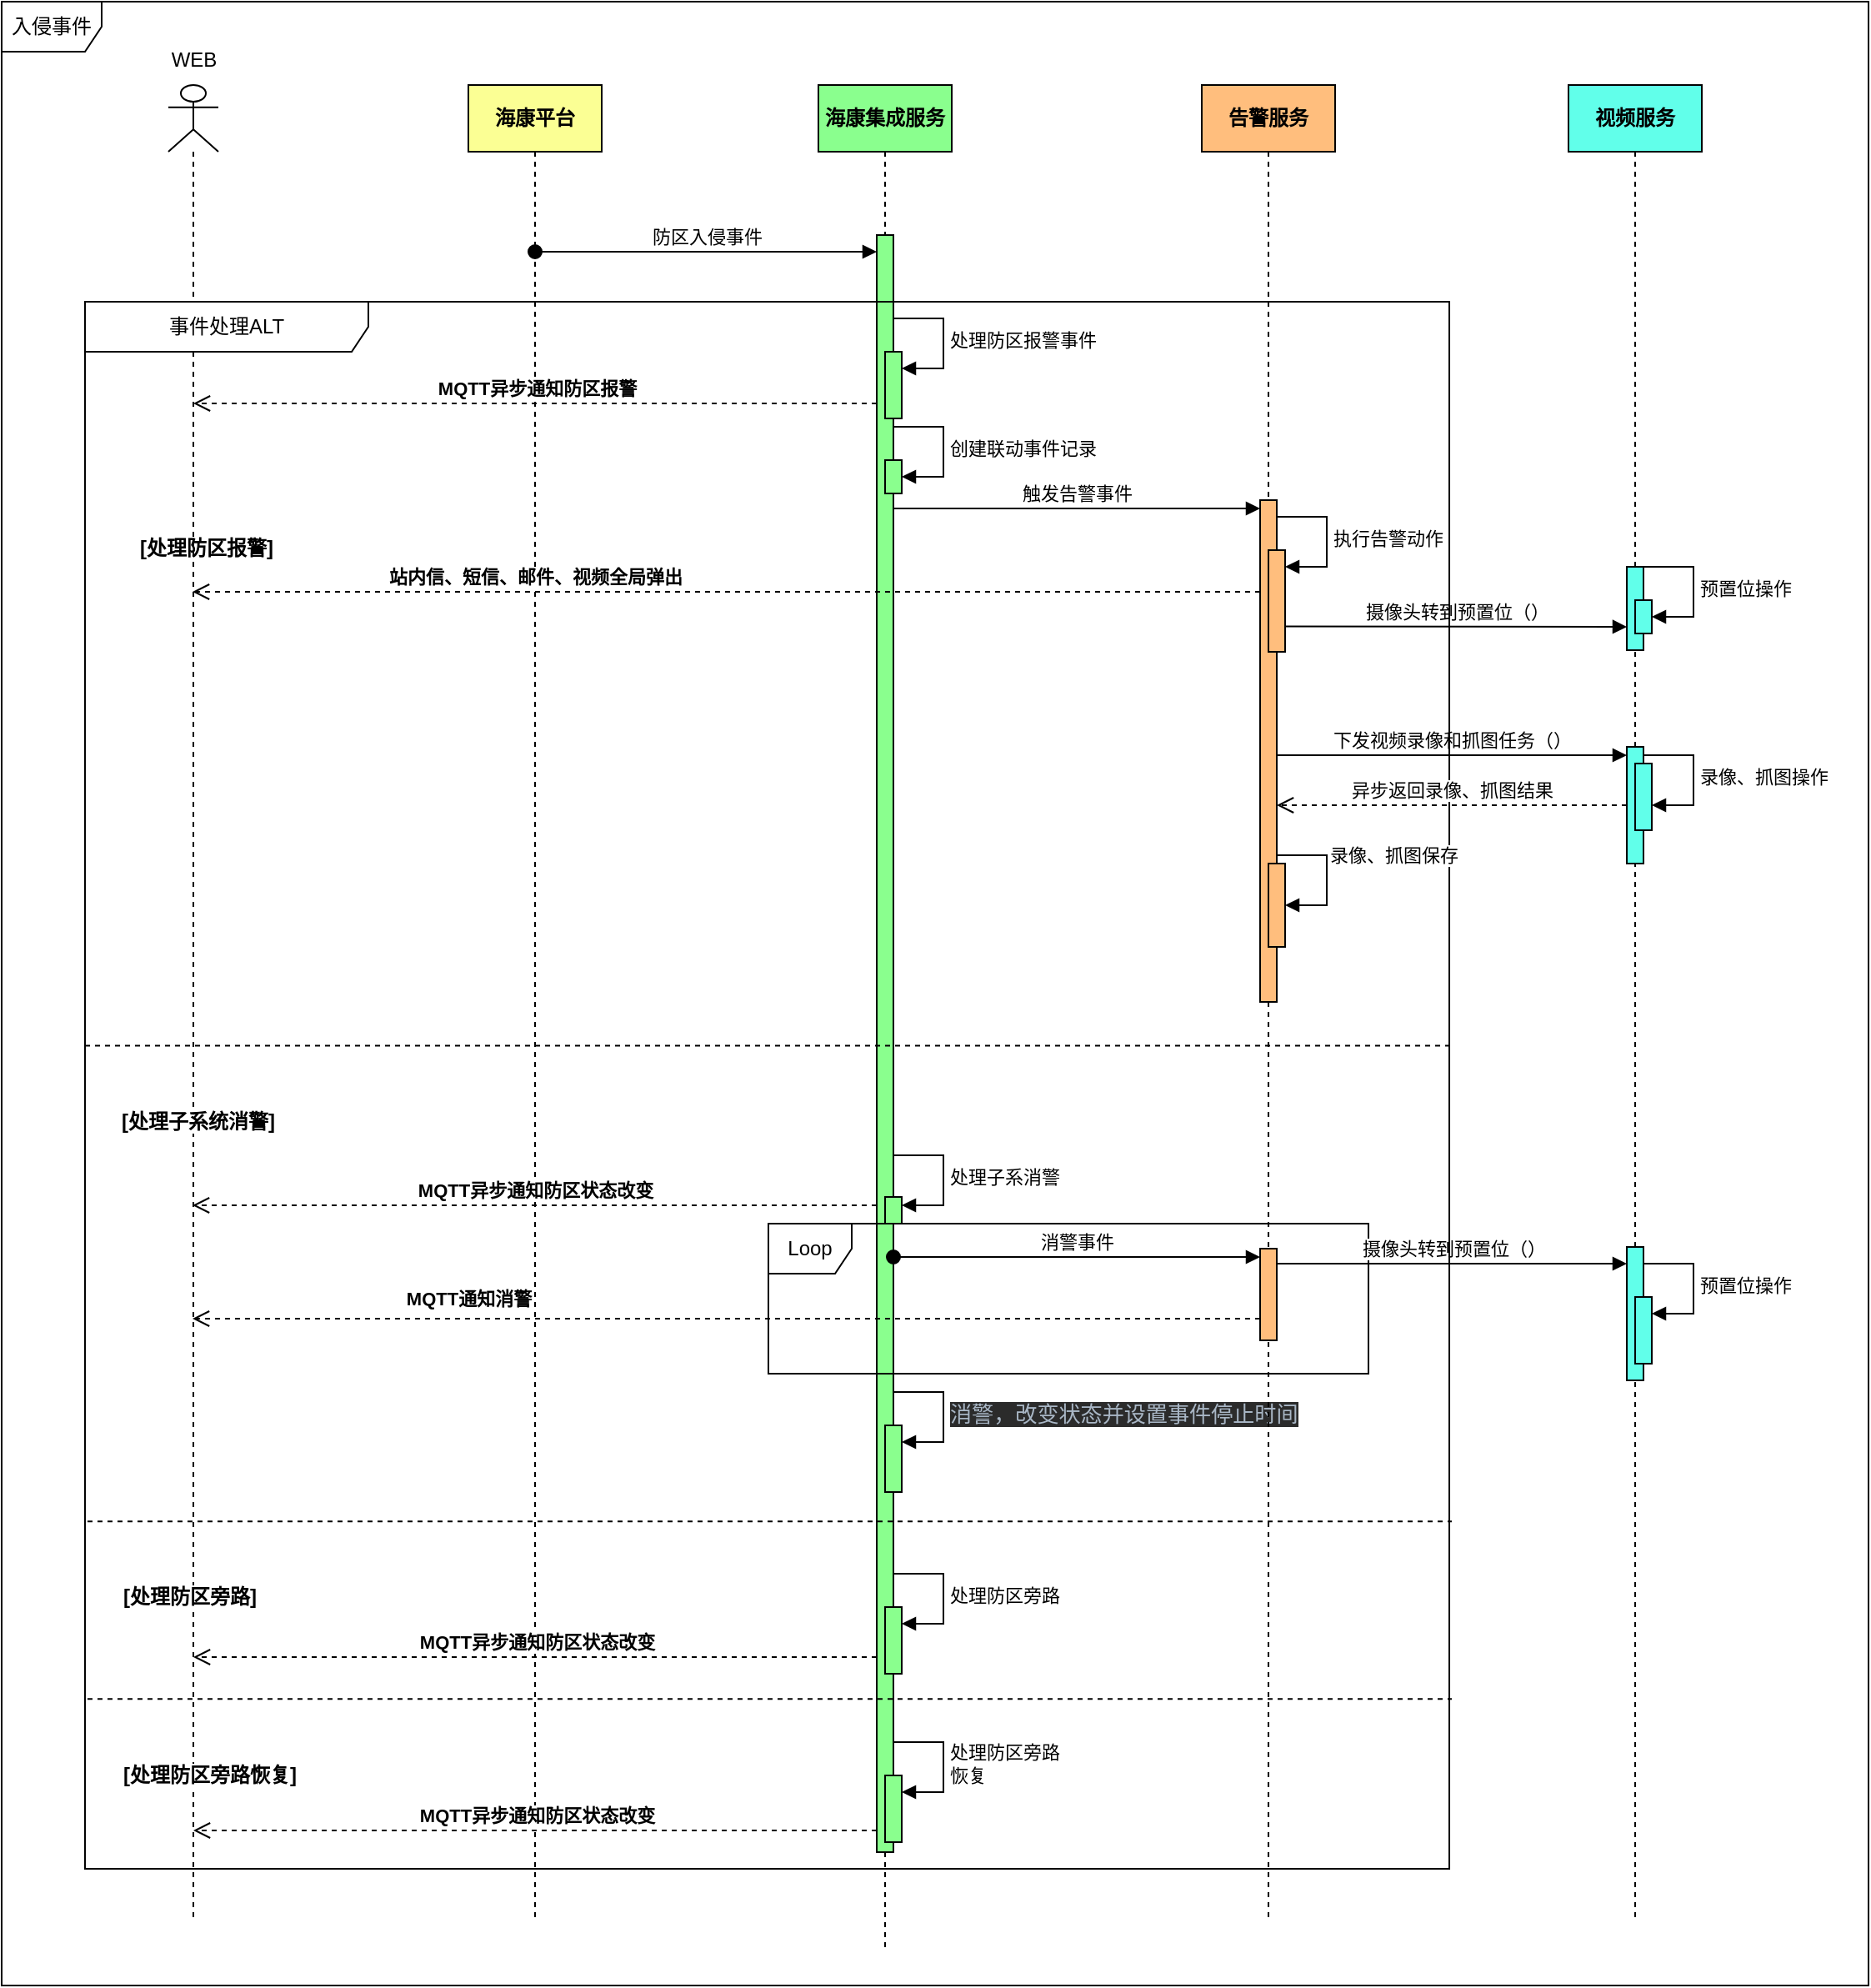 <mxfile version="21.6.6" type="github">
  <diagram id="aQzSASs5JfguMSmo7XsH" name="Page-1">
    <mxGraphModel dx="1434" dy="708" grid="1" gridSize="10" guides="1" tooltips="1" connect="1" arrows="1" fold="1" page="1" pageScale="1" pageWidth="1169" pageHeight="1654" math="0" shadow="0">
      <root>
        <mxCell id="0" />
        <mxCell id="1" parent="0" />
        <mxCell id="YnuXroIP8cR0UTHa-X0N-111" value="" style="group" vertex="1" connectable="0" parent="1">
          <mxGeometry x="28" y="48" width="1120" height="1190" as="geometry" />
        </mxCell>
        <mxCell id="U-hazBpoH-VfoaQq2mO9-1" value="&lt;b&gt;海康平台&lt;/b&gt;" style="shape=umlLifeline;perimeter=lifelinePerimeter;whiteSpace=wrap;html=1;container=1;dropTarget=0;collapsible=0;recursiveResize=0;outlineConnect=0;portConstraint=eastwest;newEdgeStyle={&quot;edgeStyle&quot;:&quot;elbowEdgeStyle&quot;,&quot;elbow&quot;:&quot;vertical&quot;,&quot;curved&quot;:0,&quot;rounded&quot;:0};fillColor=#FBFF94;" parent="YnuXroIP8cR0UTHa-X0N-111" vertex="1">
          <mxGeometry x="280" y="50" width="80" height="1100" as="geometry" />
        </mxCell>
        <mxCell id="U-hazBpoH-VfoaQq2mO9-3" value="&lt;b&gt;海康集成服务&lt;/b&gt;" style="shape=umlLifeline;perimeter=lifelinePerimeter;whiteSpace=wrap;html=1;container=1;dropTarget=0;collapsible=0;recursiveResize=0;outlineConnect=0;portConstraint=eastwest;newEdgeStyle={&quot;edgeStyle&quot;:&quot;elbowEdgeStyle&quot;,&quot;elbow&quot;:&quot;vertical&quot;,&quot;curved&quot;:0,&quot;rounded&quot;:0};fillColor=#8AFF8E;" parent="YnuXroIP8cR0UTHa-X0N-111" vertex="1">
          <mxGeometry x="490" y="50" width="80" height="1120" as="geometry" />
        </mxCell>
        <mxCell id="YnuXroIP8cR0UTHa-X0N-1" value="" style="html=1;points=[];perimeter=orthogonalPerimeter;outlineConnect=0;targetShapes=umlLifeline;portConstraint=eastwest;newEdgeStyle={&quot;edgeStyle&quot;:&quot;elbowEdgeStyle&quot;,&quot;elbow&quot;:&quot;vertical&quot;,&quot;curved&quot;:0,&quot;rounded&quot;:0};fillColor=#8AFF8E;" vertex="1" parent="U-hazBpoH-VfoaQq2mO9-3">
          <mxGeometry x="35" y="90" width="10" height="970" as="geometry" />
        </mxCell>
        <mxCell id="YnuXroIP8cR0UTHa-X0N-53" value="" style="html=1;points=[];perimeter=orthogonalPerimeter;outlineConnect=0;targetShapes=umlLifeline;portConstraint=eastwest;newEdgeStyle={&quot;edgeStyle&quot;:&quot;elbowEdgeStyle&quot;,&quot;elbow&quot;:&quot;vertical&quot;,&quot;curved&quot;:0,&quot;rounded&quot;:0};fillColor=#8AFF8E;" vertex="1" parent="U-hazBpoH-VfoaQq2mO9-3">
          <mxGeometry x="40" y="667" width="10" height="16" as="geometry" />
        </mxCell>
        <mxCell id="YnuXroIP8cR0UTHa-X0N-54" value="处理子系消警" style="html=1;align=left;spacingLeft=2;endArrow=block;rounded=0;edgeStyle=orthogonalEdgeStyle;curved=0;rounded=0;" edge="1" target="YnuXroIP8cR0UTHa-X0N-53" parent="U-hazBpoH-VfoaQq2mO9-3">
          <mxGeometry x="0.012" relative="1" as="geometry">
            <mxPoint x="45" y="642" as="sourcePoint" />
            <Array as="points">
              <mxPoint x="75" y="672" />
            </Array>
            <mxPoint as="offset" />
          </mxGeometry>
        </mxCell>
        <mxCell id="YnuXroIP8cR0UTHa-X0N-68" value="" style="html=1;points=[];perimeter=orthogonalPerimeter;outlineConnect=0;targetShapes=umlLifeline;portConstraint=eastwest;newEdgeStyle={&quot;edgeStyle&quot;:&quot;elbowEdgeStyle&quot;,&quot;elbow&quot;:&quot;vertical&quot;,&quot;curved&quot;:0,&quot;rounded&quot;:0};fillColor=#8AFF8E;" vertex="1" parent="U-hazBpoH-VfoaQq2mO9-3">
          <mxGeometry x="40" y="804" width="10" height="40" as="geometry" />
        </mxCell>
        <mxCell id="YnuXroIP8cR0UTHa-X0N-69" value="&lt;pre style=&quot;background-color:#2b2b2b;color:#a9b7c6;font-family:&#39;宋体&#39;,monospace;font-size:9.8pt;&quot;&gt;消警，改变状态并设置事件停止时间&lt;/pre&gt;" style="html=1;align=left;spacingLeft=2;endArrow=block;rounded=0;edgeStyle=orthogonalEdgeStyle;curved=0;rounded=0;" edge="1" target="YnuXroIP8cR0UTHa-X0N-68" parent="U-hazBpoH-VfoaQq2mO9-3">
          <mxGeometry relative="1" as="geometry">
            <mxPoint x="45" y="784" as="sourcePoint" />
            <Array as="points">
              <mxPoint x="75" y="814" />
            </Array>
          </mxGeometry>
        </mxCell>
        <mxCell id="YnuXroIP8cR0UTHa-X0N-70" value="" style="html=1;points=[];perimeter=orthogonalPerimeter;outlineConnect=0;targetShapes=umlLifeline;portConstraint=eastwest;newEdgeStyle={&quot;edgeStyle&quot;:&quot;elbowEdgeStyle&quot;,&quot;elbow&quot;:&quot;vertical&quot;,&quot;curved&quot;:0,&quot;rounded&quot;:0};fillColor=#8AFF8E;" vertex="1" parent="U-hazBpoH-VfoaQq2mO9-3">
          <mxGeometry x="40" y="913" width="10" height="40" as="geometry" />
        </mxCell>
        <mxCell id="YnuXroIP8cR0UTHa-X0N-71" value="处理防区旁路" style="html=1;align=left;spacingLeft=2;endArrow=block;rounded=0;edgeStyle=orthogonalEdgeStyle;curved=0;rounded=0;" edge="1" target="YnuXroIP8cR0UTHa-X0N-70" parent="U-hazBpoH-VfoaQq2mO9-3">
          <mxGeometry x="0.012" relative="1" as="geometry">
            <mxPoint x="45" y="893" as="sourcePoint" />
            <Array as="points">
              <mxPoint x="75" y="923" />
            </Array>
            <mxPoint as="offset" />
          </mxGeometry>
        </mxCell>
        <mxCell id="YnuXroIP8cR0UTHa-X0N-76" value="" style="html=1;points=[];perimeter=orthogonalPerimeter;outlineConnect=0;targetShapes=umlLifeline;portConstraint=eastwest;newEdgeStyle={&quot;edgeStyle&quot;:&quot;elbowEdgeStyle&quot;,&quot;elbow&quot;:&quot;vertical&quot;,&quot;curved&quot;:0,&quot;rounded&quot;:0};fillColor=#8AFF8E;" vertex="1" parent="U-hazBpoH-VfoaQq2mO9-3">
          <mxGeometry x="40" y="1014" width="10" height="40" as="geometry" />
        </mxCell>
        <mxCell id="YnuXroIP8cR0UTHa-X0N-77" value="处理防区旁路&lt;br&gt;恢复" style="html=1;align=left;spacingLeft=2;endArrow=block;rounded=0;edgeStyle=orthogonalEdgeStyle;curved=0;rounded=0;" edge="1" target="YnuXroIP8cR0UTHa-X0N-76" parent="U-hazBpoH-VfoaQq2mO9-3">
          <mxGeometry relative="1" as="geometry">
            <mxPoint x="45" y="994" as="sourcePoint" />
            <Array as="points">
              <mxPoint x="75" y="1024" />
            </Array>
          </mxGeometry>
        </mxCell>
        <mxCell id="YnuXroIP8cR0UTHa-X0N-79" value="" style="html=1;points=[];perimeter=orthogonalPerimeter;outlineConnect=0;targetShapes=umlLifeline;portConstraint=eastwest;newEdgeStyle={&quot;edgeStyle&quot;:&quot;elbowEdgeStyle&quot;,&quot;elbow&quot;:&quot;vertical&quot;,&quot;curved&quot;:0,&quot;rounded&quot;:0};fillColor=#8AFF8E;" vertex="1" parent="U-hazBpoH-VfoaQq2mO9-3">
          <mxGeometry x="40" y="160" width="10" height="40" as="geometry" />
        </mxCell>
        <mxCell id="YnuXroIP8cR0UTHa-X0N-80" value="处理防区报警事件" style="html=1;align=left;spacingLeft=2;endArrow=block;rounded=0;edgeStyle=orthogonalEdgeStyle;curved=0;rounded=0;" edge="1" target="YnuXroIP8cR0UTHa-X0N-79" parent="U-hazBpoH-VfoaQq2mO9-3">
          <mxGeometry x="0.012" relative="1" as="geometry">
            <mxPoint x="45" y="140" as="sourcePoint" />
            <Array as="points">
              <mxPoint x="75" y="170" />
            </Array>
            <mxPoint as="offset" />
          </mxGeometry>
        </mxCell>
        <mxCell id="YnuXroIP8cR0UTHa-X0N-81" value="" style="html=1;points=[];perimeter=orthogonalPerimeter;outlineConnect=0;targetShapes=umlLifeline;portConstraint=eastwest;newEdgeStyle={&quot;edgeStyle&quot;:&quot;elbowEdgeStyle&quot;,&quot;elbow&quot;:&quot;vertical&quot;,&quot;curved&quot;:0,&quot;rounded&quot;:0};fillColor=#8AFF8E;" vertex="1" parent="U-hazBpoH-VfoaQq2mO9-3">
          <mxGeometry x="40" y="225" width="10" height="20" as="geometry" />
        </mxCell>
        <mxCell id="YnuXroIP8cR0UTHa-X0N-82" value="创建联动事件记录" style="html=1;align=left;spacingLeft=2;endArrow=block;rounded=0;edgeStyle=orthogonalEdgeStyle;curved=0;rounded=0;" edge="1" target="YnuXroIP8cR0UTHa-X0N-81" parent="U-hazBpoH-VfoaQq2mO9-3">
          <mxGeometry relative="1" as="geometry">
            <mxPoint x="45" y="205" as="sourcePoint" />
            <Array as="points">
              <mxPoint x="75" y="235" />
            </Array>
          </mxGeometry>
        </mxCell>
        <mxCell id="U-hazBpoH-VfoaQq2mO9-4" value="&lt;b&gt;告警服务&lt;/b&gt;" style="shape=umlLifeline;perimeter=lifelinePerimeter;whiteSpace=wrap;html=1;container=1;dropTarget=0;collapsible=0;recursiveResize=0;outlineConnect=0;portConstraint=eastwest;newEdgeStyle={&quot;edgeStyle&quot;:&quot;elbowEdgeStyle&quot;,&quot;elbow&quot;:&quot;vertical&quot;,&quot;curved&quot;:0,&quot;rounded&quot;:0};fillColor=#FFBE7D;" parent="YnuXroIP8cR0UTHa-X0N-111" vertex="1">
          <mxGeometry x="720" y="50" width="80" height="1100" as="geometry" />
        </mxCell>
        <mxCell id="YnuXroIP8cR0UTHa-X0N-83" value="" style="html=1;points=[];perimeter=orthogonalPerimeter;outlineConnect=0;targetShapes=umlLifeline;portConstraint=eastwest;newEdgeStyle={&quot;edgeStyle&quot;:&quot;elbowEdgeStyle&quot;,&quot;elbow&quot;:&quot;vertical&quot;,&quot;curved&quot;:0,&quot;rounded&quot;:0};fillColor=#FFBE7D;" vertex="1" parent="U-hazBpoH-VfoaQq2mO9-4">
          <mxGeometry x="35" y="249" width="10" height="301" as="geometry" />
        </mxCell>
        <mxCell id="YnuXroIP8cR0UTHa-X0N-86" value="" style="html=1;points=[];perimeter=orthogonalPerimeter;outlineConnect=0;targetShapes=umlLifeline;portConstraint=eastwest;newEdgeStyle={&quot;edgeStyle&quot;:&quot;elbowEdgeStyle&quot;,&quot;elbow&quot;:&quot;vertical&quot;,&quot;curved&quot;:0,&quot;rounded&quot;:0};fillColor=#FFBE7D;" vertex="1" parent="U-hazBpoH-VfoaQq2mO9-4">
          <mxGeometry x="40" y="279" width="10" height="61" as="geometry" />
        </mxCell>
        <mxCell id="YnuXroIP8cR0UTHa-X0N-87" value="执行告警动作" style="html=1;align=left;spacingLeft=2;endArrow=block;rounded=0;edgeStyle=orthogonalEdgeStyle;curved=0;rounded=0;" edge="1" target="YnuXroIP8cR0UTHa-X0N-86" parent="U-hazBpoH-VfoaQq2mO9-4">
          <mxGeometry relative="1" as="geometry">
            <mxPoint x="45" y="259" as="sourcePoint" />
            <Array as="points">
              <mxPoint x="75" y="289" />
            </Array>
          </mxGeometry>
        </mxCell>
        <mxCell id="U-hazBpoH-VfoaQq2mO9-5" value="" style="shape=umlLifeline;perimeter=lifelinePerimeter;whiteSpace=wrap;html=1;container=1;dropTarget=0;collapsible=0;recursiveResize=0;outlineConnect=0;portConstraint=eastwest;newEdgeStyle={&quot;edgeStyle&quot;:&quot;elbowEdgeStyle&quot;,&quot;elbow&quot;:&quot;vertical&quot;,&quot;curved&quot;:0,&quot;rounded&quot;:0};participant=umlActor;" parent="YnuXroIP8cR0UTHa-X0N-111" vertex="1">
          <mxGeometry x="100" y="50" width="30" height="1100" as="geometry" />
        </mxCell>
        <mxCell id="U-hazBpoH-VfoaQq2mO9-6" value="WEB" style="text;html=1;align=center;verticalAlign=middle;resizable=0;points=[];autosize=1;strokeColor=none;fillColor=none;" parent="YnuXroIP8cR0UTHa-X0N-111" vertex="1">
          <mxGeometry x="90" y="20" width="50" height="30" as="geometry" />
        </mxCell>
        <mxCell id="U-hazBpoH-VfoaQq2mO9-7" value="&lt;b&gt;视频服务&lt;/b&gt;" style="shape=umlLifeline;perimeter=lifelinePerimeter;whiteSpace=wrap;html=1;container=1;dropTarget=0;collapsible=0;recursiveResize=0;outlineConnect=0;portConstraint=eastwest;newEdgeStyle={&quot;edgeStyle&quot;:&quot;elbowEdgeStyle&quot;,&quot;elbow&quot;:&quot;vertical&quot;,&quot;curved&quot;:0,&quot;rounded&quot;:0};fillColor=#61FFEA;" parent="YnuXroIP8cR0UTHa-X0N-111" vertex="1">
          <mxGeometry x="940" y="50" width="80" height="1100" as="geometry" />
        </mxCell>
        <mxCell id="YnuXroIP8cR0UTHa-X0N-64" value="" style="html=1;points=[];perimeter=orthogonalPerimeter;outlineConnect=0;targetShapes=umlLifeline;portConstraint=eastwest;newEdgeStyle={&quot;edgeStyle&quot;:&quot;elbowEdgeStyle&quot;,&quot;elbow&quot;:&quot;vertical&quot;,&quot;curved&quot;:0,&quot;rounded&quot;:0};fillColor=#61FFEA;" vertex="1" parent="U-hazBpoH-VfoaQq2mO9-7">
          <mxGeometry x="35" y="697" width="10" height="80" as="geometry" />
        </mxCell>
        <mxCell id="YnuXroIP8cR0UTHa-X0N-88" value="" style="html=1;points=[];perimeter=orthogonalPerimeter;outlineConnect=0;targetShapes=umlLifeline;portConstraint=eastwest;newEdgeStyle={&quot;edgeStyle&quot;:&quot;elbowEdgeStyle&quot;,&quot;elbow&quot;:&quot;vertical&quot;,&quot;curved&quot;:0,&quot;rounded&quot;:0};fillColor=#61FFEA;" vertex="1" parent="U-hazBpoH-VfoaQq2mO9-7">
          <mxGeometry x="40" y="727" width="10" height="40" as="geometry" />
        </mxCell>
        <mxCell id="YnuXroIP8cR0UTHa-X0N-89" value="预置位操作" style="html=1;align=left;spacingLeft=2;endArrow=block;rounded=0;edgeStyle=orthogonalEdgeStyle;curved=0;rounded=0;" edge="1" target="YnuXroIP8cR0UTHa-X0N-88" parent="U-hazBpoH-VfoaQq2mO9-7">
          <mxGeometry relative="1" as="geometry">
            <mxPoint x="45" y="707" as="sourcePoint" />
            <Array as="points">
              <mxPoint x="75" y="737" />
            </Array>
          </mxGeometry>
        </mxCell>
        <mxCell id="YnuXroIP8cR0UTHa-X0N-90" value="" style="html=1;points=[];perimeter=orthogonalPerimeter;outlineConnect=0;targetShapes=umlLifeline;portConstraint=eastwest;newEdgeStyle={&quot;edgeStyle&quot;:&quot;elbowEdgeStyle&quot;,&quot;elbow&quot;:&quot;vertical&quot;,&quot;curved&quot;:0,&quot;rounded&quot;:0};fillColor=#61FFEA;" vertex="1" parent="U-hazBpoH-VfoaQq2mO9-7">
          <mxGeometry x="35" y="289" width="10" height="50" as="geometry" />
        </mxCell>
        <mxCell id="YnuXroIP8cR0UTHa-X0N-93" value="" style="html=1;points=[];perimeter=orthogonalPerimeter;outlineConnect=0;targetShapes=umlLifeline;portConstraint=eastwest;newEdgeStyle={&quot;edgeStyle&quot;:&quot;elbowEdgeStyle&quot;,&quot;elbow&quot;:&quot;vertical&quot;,&quot;curved&quot;:0,&quot;rounded&quot;:0};fillColor=#61FFEA;" vertex="1" parent="U-hazBpoH-VfoaQq2mO9-7">
          <mxGeometry x="40" y="309" width="10" height="20" as="geometry" />
        </mxCell>
        <mxCell id="YnuXroIP8cR0UTHa-X0N-94" value="预置位操作" style="html=1;align=left;spacingLeft=2;endArrow=block;rounded=0;edgeStyle=orthogonalEdgeStyle;curved=0;rounded=0;" edge="1" target="YnuXroIP8cR0UTHa-X0N-93" parent="U-hazBpoH-VfoaQq2mO9-7">
          <mxGeometry relative="1" as="geometry">
            <mxPoint x="45" y="289" as="sourcePoint" />
            <Array as="points">
              <mxPoint x="75" y="319" />
            </Array>
          </mxGeometry>
        </mxCell>
        <mxCell id="YnuXroIP8cR0UTHa-X0N-103" value="" style="html=1;points=[];perimeter=orthogonalPerimeter;outlineConnect=0;targetShapes=umlLifeline;portConstraint=eastwest;newEdgeStyle={&quot;edgeStyle&quot;:&quot;elbowEdgeStyle&quot;,&quot;elbow&quot;:&quot;vertical&quot;,&quot;curved&quot;:0,&quot;rounded&quot;:0};fillColor=#61FFEA;" vertex="1" parent="U-hazBpoH-VfoaQq2mO9-7">
          <mxGeometry x="35" y="397" width="10" height="70" as="geometry" />
        </mxCell>
        <mxCell id="YnuXroIP8cR0UTHa-X0N-106" value="" style="html=1;points=[];perimeter=orthogonalPerimeter;outlineConnect=0;targetShapes=umlLifeline;portConstraint=eastwest;newEdgeStyle={&quot;edgeStyle&quot;:&quot;elbowEdgeStyle&quot;,&quot;elbow&quot;:&quot;vertical&quot;,&quot;curved&quot;:0,&quot;rounded&quot;:0};fillColor=#61FFEA;" vertex="1" parent="U-hazBpoH-VfoaQq2mO9-7">
          <mxGeometry x="40" y="407" width="10" height="40" as="geometry" />
        </mxCell>
        <mxCell id="YnuXroIP8cR0UTHa-X0N-107" value="录像、抓图操作" style="html=1;align=left;spacingLeft=2;endArrow=block;rounded=0;edgeStyle=orthogonalEdgeStyle;curved=0;rounded=0;" edge="1" parent="U-hazBpoH-VfoaQq2mO9-7">
          <mxGeometry relative="1" as="geometry">
            <mxPoint x="45" y="402" as="sourcePoint" />
            <Array as="points">
              <mxPoint x="75" y="432" />
            </Array>
            <mxPoint x="50" y="432" as="targetPoint" />
          </mxGeometry>
        </mxCell>
        <mxCell id="YnuXroIP8cR0UTHa-X0N-2" value="防区入侵事件" style="html=1;verticalAlign=bottom;startArrow=oval;endArrow=block;startSize=8;edgeStyle=elbowEdgeStyle;elbow=vertical;curved=0;rounded=0;" edge="1" target="YnuXroIP8cR0UTHa-X0N-1" parent="YnuXroIP8cR0UTHa-X0N-111" source="U-hazBpoH-VfoaQq2mO9-1">
          <mxGeometry relative="1" as="geometry">
            <mxPoint x="465" y="140" as="sourcePoint" />
            <Array as="points">
              <mxPoint x="500" y="150" />
            </Array>
          </mxGeometry>
        </mxCell>
        <mxCell id="YnuXroIP8cR0UTHa-X0N-57" value="&lt;b&gt;MQTT异步通知防区状态改变&lt;/b&gt;" style="html=1;verticalAlign=bottom;endArrow=open;dashed=1;endSize=8;edgeStyle=elbowEdgeStyle;elbow=vertical;curved=0;rounded=0;fillColor=#FBFF87;" edge="1" parent="YnuXroIP8cR0UTHa-X0N-111">
          <mxGeometry x="-0.001" relative="1" as="geometry">
            <mxPoint x="525" y="722" as="sourcePoint" />
            <mxPoint x="114.5" y="722" as="targetPoint" />
            <mxPoint as="offset" />
          </mxGeometry>
        </mxCell>
        <mxCell id="YnuXroIP8cR0UTHa-X0N-59" value="Loop" style="shape=umlFrame;whiteSpace=wrap;html=1;pointerEvents=0;recursiveResize=0;container=1;collapsible=0;width=50;" vertex="1" parent="YnuXroIP8cR0UTHa-X0N-111">
          <mxGeometry x="460" y="733" width="360" height="90" as="geometry" />
        </mxCell>
        <mxCell id="YnuXroIP8cR0UTHa-X0N-62" value="" style="html=1;points=[];perimeter=orthogonalPerimeter;outlineConnect=0;targetShapes=umlLifeline;portConstraint=eastwest;newEdgeStyle={&quot;edgeStyle&quot;:&quot;elbowEdgeStyle&quot;,&quot;elbow&quot;:&quot;vertical&quot;,&quot;curved&quot;:0,&quot;rounded&quot;:0};fillColor=#FFBE7D;" vertex="1" parent="YnuXroIP8cR0UTHa-X0N-59">
          <mxGeometry x="295" y="15" width="10" height="55" as="geometry" />
        </mxCell>
        <mxCell id="YnuXroIP8cR0UTHa-X0N-63" value="消警事件" style="html=1;verticalAlign=bottom;startArrow=oval;endArrow=block;startSize=8;edgeStyle=elbowEdgeStyle;elbow=vertical;curved=0;rounded=0;" edge="1" parent="YnuXroIP8cR0UTHa-X0N-111">
          <mxGeometry relative="1" as="geometry">
            <mxPoint x="535" y="753" as="sourcePoint" />
            <mxPoint x="755" y="753" as="targetPoint" />
          </mxGeometry>
        </mxCell>
        <mxCell id="YnuXroIP8cR0UTHa-X0N-65" value="摄像头转到预置位（）" style="html=1;verticalAlign=bottom;endArrow=block;edgeStyle=elbowEdgeStyle;elbow=vertical;curved=0;rounded=0;" edge="1" target="YnuXroIP8cR0UTHa-X0N-64" parent="YnuXroIP8cR0UTHa-X0N-111" source="YnuXroIP8cR0UTHa-X0N-62">
          <mxGeometry x="0.009" relative="1" as="geometry">
            <mxPoint x="905" y="717" as="sourcePoint" />
            <Array as="points">
              <mxPoint x="940" y="757" />
            </Array>
            <mxPoint as="offset" />
          </mxGeometry>
        </mxCell>
        <mxCell id="YnuXroIP8cR0UTHa-X0N-67" value="&lt;b&gt;MQTT通知消警&lt;/b&gt;" style="html=1;verticalAlign=bottom;endArrow=open;dashed=1;endSize=8;edgeStyle=elbowEdgeStyle;elbow=vertical;curved=0;rounded=0;fillColor=#FBFF87;" edge="1" parent="YnuXroIP8cR0UTHa-X0N-111">
          <mxGeometry x="0.483" y="-3" relative="1" as="geometry">
            <mxPoint x="755" y="790" as="sourcePoint" />
            <mxPoint x="114.5" y="790" as="targetPoint" />
            <mxPoint as="offset" />
          </mxGeometry>
        </mxCell>
        <mxCell id="YnuXroIP8cR0UTHa-X0N-72" value="&lt;b&gt;MQTT异步通知防区状态改变&lt;/b&gt;" style="html=1;verticalAlign=bottom;endArrow=open;dashed=1;endSize=8;edgeStyle=elbowEdgeStyle;elbow=vertical;curved=0;rounded=0;" edge="1" parent="YnuXroIP8cR0UTHa-X0N-111">
          <mxGeometry x="-0.005" relative="1" as="geometry">
            <mxPoint x="525" y="993" as="sourcePoint" />
            <mxPoint x="115" y="993" as="targetPoint" />
            <mxPoint as="offset" />
          </mxGeometry>
        </mxCell>
        <mxCell id="YnuXroIP8cR0UTHa-X0N-73" value="&lt;b&gt;MQTT异步通知防区状态改变&lt;/b&gt;" style="html=1;verticalAlign=bottom;endArrow=open;dashed=1;endSize=8;edgeStyle=elbowEdgeStyle;elbow=vertical;curved=0;rounded=0;" edge="1" parent="YnuXroIP8cR0UTHa-X0N-111">
          <mxGeometry x="-0.005" relative="1" as="geometry">
            <mxPoint x="525" y="1097" as="sourcePoint" />
            <mxPoint x="115" y="1097" as="targetPoint" />
            <mxPoint as="offset" />
          </mxGeometry>
        </mxCell>
        <mxCell id="YnuXroIP8cR0UTHa-X0N-78" value="&lt;b&gt;MQTT异步通知防区报警&lt;/b&gt;" style="html=1;verticalAlign=bottom;endArrow=open;dashed=1;endSize=8;edgeStyle=elbowEdgeStyle;elbow=vertical;curved=0;rounded=0;fillColor=#FBFF87;" edge="1" parent="YnuXroIP8cR0UTHa-X0N-111">
          <mxGeometry x="-0.005" relative="1" as="geometry">
            <mxPoint x="525" y="241" as="sourcePoint" />
            <mxPoint x="115" y="241" as="targetPoint" />
            <mxPoint as="offset" />
          </mxGeometry>
        </mxCell>
        <mxCell id="YnuXroIP8cR0UTHa-X0N-84" value="触发告警事件" style="html=1;verticalAlign=bottom;endArrow=block;edgeStyle=elbowEdgeStyle;elbow=vertical;curved=0;rounded=0;" edge="1" parent="YnuXroIP8cR0UTHa-X0N-111">
          <mxGeometry relative="1" as="geometry">
            <mxPoint x="535" y="304" as="sourcePoint" />
            <mxPoint x="755" y="304" as="targetPoint" />
          </mxGeometry>
        </mxCell>
        <mxCell id="YnuXroIP8cR0UTHa-X0N-85" value="&lt;b&gt;站内信、短信、邮件、视频全局弹出&lt;/b&gt;" style="html=1;verticalAlign=bottom;endArrow=open;dashed=1;endSize=8;edgeStyle=elbowEdgeStyle;elbow=vertical;curved=0;rounded=0;fillColor=#FBFF87;" edge="1" parent="YnuXroIP8cR0UTHa-X0N-111">
          <mxGeometry x="0.358" relative="1" as="geometry">
            <mxPoint x="114.5" y="354" as="targetPoint" />
            <mxPoint x="755" y="354" as="sourcePoint" />
            <mxPoint as="offset" />
          </mxGeometry>
        </mxCell>
        <mxCell id="YnuXroIP8cR0UTHa-X0N-91" value="摄像头转到预置位（）" style="html=1;verticalAlign=bottom;endArrow=block;edgeStyle=elbowEdgeStyle;elbow=vertical;curved=0;rounded=0;exitX=1;exitY=0.75;exitDx=0;exitDy=0;exitPerimeter=0;" edge="1" target="YnuXroIP8cR0UTHa-X0N-90" parent="YnuXroIP8cR0UTHa-X0N-111" source="YnuXroIP8cR0UTHa-X0N-86">
          <mxGeometry x="0.005" relative="1" as="geometry">
            <mxPoint x="905" y="359" as="sourcePoint" />
            <mxPoint as="offset" />
          </mxGeometry>
        </mxCell>
        <mxCell id="YnuXroIP8cR0UTHa-X0N-104" value="下发视频录像和抓图任务（）" style="html=1;verticalAlign=bottom;endArrow=block;edgeStyle=elbowEdgeStyle;elbow=vertical;curved=0;rounded=0;" edge="1" parent="YnuXroIP8cR0UTHa-X0N-111">
          <mxGeometry relative="1" as="geometry">
            <mxPoint x="765" y="452" as="sourcePoint" />
            <mxPoint x="975" y="452" as="targetPoint" />
            <mxPoint as="offset" />
          </mxGeometry>
        </mxCell>
        <mxCell id="YnuXroIP8cR0UTHa-X0N-23" value="事件处理ALT" style="shape=umlFrame;whiteSpace=wrap;html=1;pointerEvents=0;recursiveResize=0;container=0;collapsible=0;width=170;movable=1;resizable=1;rotatable=1;deletable=1;editable=1;locked=0;connectable=1;" vertex="1" parent="YnuXroIP8cR0UTHa-X0N-111">
          <mxGeometry x="50" y="180" width="818.512" height="940" as="geometry" />
        </mxCell>
        <mxCell id="YnuXroIP8cR0UTHa-X0N-44" value="&lt;b&gt;[处理子系统消警]&lt;/b&gt;" style="line;strokeWidth=1;dashed=1;labelPosition=center;verticalLabelPosition=bottom;align=left;verticalAlign=top;spacingLeft=20;spacingTop=15;html=1;whiteSpace=wrap;" vertex="1" parent="YnuXroIP8cR0UTHa-X0N-111">
          <mxGeometry x="50" y="609.5" width="818.512" height="33.571" as="geometry" />
        </mxCell>
        <mxCell id="YnuXroIP8cR0UTHa-X0N-46" value="&lt;b&gt;[处理防区旁路]&lt;/b&gt;" style="line;strokeWidth=1;dashed=1;labelPosition=center;verticalLabelPosition=bottom;align=left;verticalAlign=top;spacingLeft=20;spacingTop=15;html=1;whiteSpace=wrap;" vertex="1" parent="YnuXroIP8cR0UTHa-X0N-111">
          <mxGeometry x="51.488" y="894.786" width="818.512" height="33.571" as="geometry" />
        </mxCell>
        <mxCell id="YnuXroIP8cR0UTHa-X0N-47" value="&lt;b&gt;[处理防区旁路恢复]&lt;/b&gt;" style="line;strokeWidth=1;dashed=1;labelPosition=center;verticalLabelPosition=bottom;align=left;verticalAlign=top;spacingLeft=20;spacingTop=15;html=1;whiteSpace=wrap;" vertex="1" parent="YnuXroIP8cR0UTHa-X0N-111">
          <mxGeometry x="51.488" y="1001.357" width="818.512" height="33.571" as="geometry" />
        </mxCell>
        <mxCell id="YnuXroIP8cR0UTHa-X0N-48" value="&lt;b&gt;[处理防区报警]&lt;/b&gt;" style="text;html=1;" vertex="1" parent="YnuXroIP8cR0UTHa-X0N-111">
          <mxGeometry x="81.252" y="314.286" width="148.82" height="67.143" as="geometry" />
        </mxCell>
        <mxCell id="YnuXroIP8cR0UTHa-X0N-97" value="异步返回录像、抓图结果" style="html=1;verticalAlign=bottom;endArrow=open;dashed=1;endSize=8;edgeStyle=elbowEdgeStyle;elbow=vertical;curved=0;rounded=0;" edge="1" source="YnuXroIP8cR0UTHa-X0N-103" parent="YnuXroIP8cR0UTHa-X0N-111">
          <mxGeometry relative="1" as="geometry">
            <mxPoint x="765" y="482" as="targetPoint" />
            <mxPoint x="940" y="778" as="sourcePoint" />
          </mxGeometry>
        </mxCell>
        <mxCell id="YnuXroIP8cR0UTHa-X0N-108" value="" style="html=1;points=[];perimeter=orthogonalPerimeter;outlineConnect=0;targetShapes=umlLifeline;portConstraint=eastwest;newEdgeStyle={&quot;edgeStyle&quot;:&quot;elbowEdgeStyle&quot;,&quot;elbow&quot;:&quot;vertical&quot;,&quot;curved&quot;:0,&quot;rounded&quot;:0};fillColor=#FFBE7D;" vertex="1" parent="YnuXroIP8cR0UTHa-X0N-111">
          <mxGeometry x="760" y="517" width="10" height="50" as="geometry" />
        </mxCell>
        <mxCell id="YnuXroIP8cR0UTHa-X0N-109" value="录像、抓图保存" style="html=1;align=left;spacingLeft=2;endArrow=block;rounded=0;edgeStyle=orthogonalEdgeStyle;curved=0;rounded=0;" edge="1" target="YnuXroIP8cR0UTHa-X0N-108" parent="YnuXroIP8cR0UTHa-X0N-111">
          <mxGeometry relative="1" as="geometry">
            <mxPoint x="765" y="482" as="sourcePoint" />
            <Array as="points">
              <mxPoint x="795" y="512" />
            </Array>
          </mxGeometry>
        </mxCell>
        <mxCell id="YnuXroIP8cR0UTHa-X0N-110" value="入侵事件" style="shape=umlFrame;whiteSpace=wrap;html=1;pointerEvents=0;" vertex="1" parent="YnuXroIP8cR0UTHa-X0N-111">
          <mxGeometry width="1120" height="1190" as="geometry" />
        </mxCell>
      </root>
    </mxGraphModel>
  </diagram>
</mxfile>
